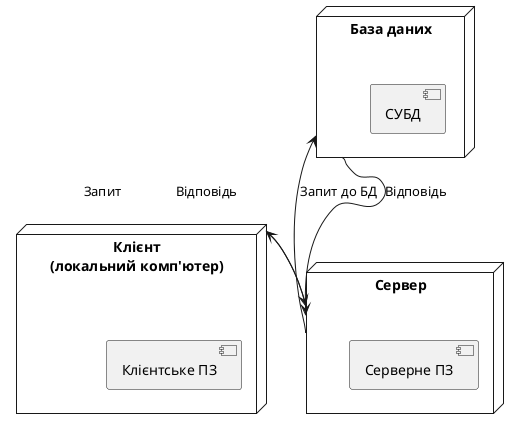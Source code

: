 @startuml
node "Клієнт\n(локальний комп'ютер)" as client {
    [Клієнтське ПЗ] 
}

node "Сервер" as server {
    [Серверне ПЗ]
}

node "База даних" as database {
    [СУБД]
}

client -> server : Запит
server -> database : Запит до БД
database --> server : Відповідь
server --> client : Відповідь

@enduml